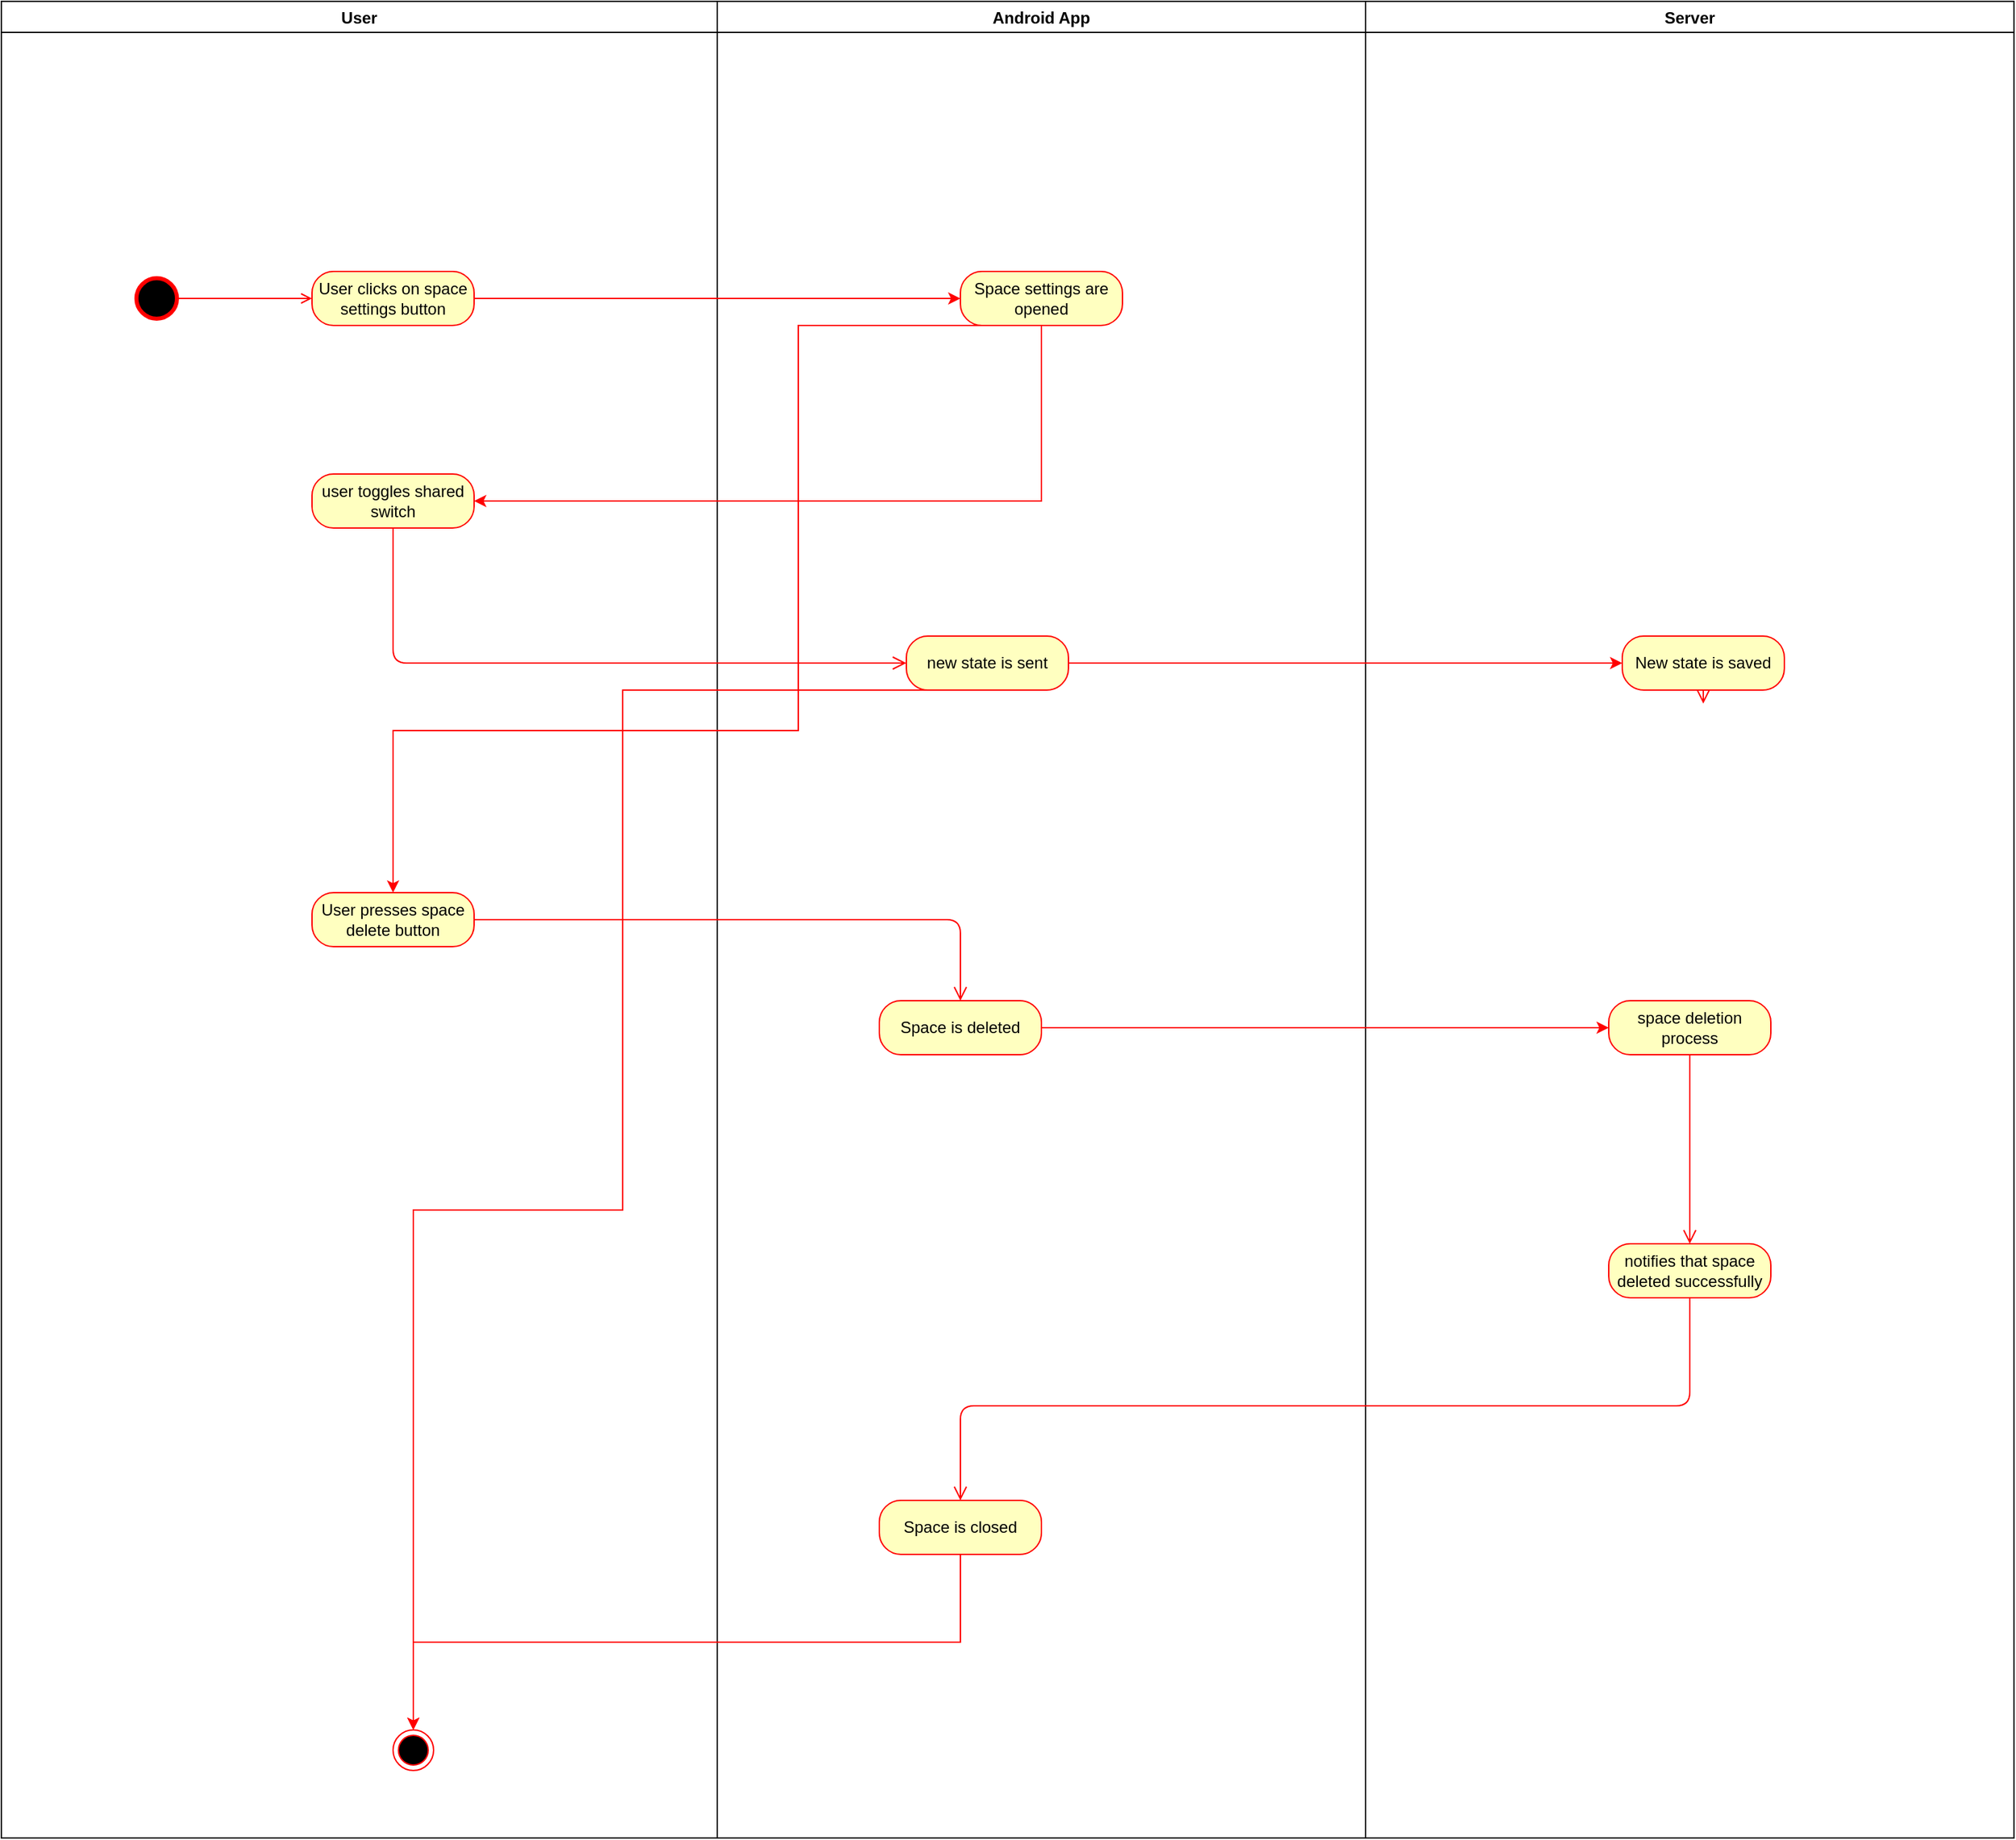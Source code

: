 <mxfile version="13.11.0" type="device"><diagram id="3QNRmEHgP2OkIs6pKnBo" name="Page-1"><mxGraphModel dx="3527" dy="1528" grid="1" gridSize="10" guides="1" tooltips="1" connect="1" arrows="1" fold="1" page="1" pageScale="1" pageWidth="827" pageHeight="1169" math="0" shadow="0"><root><mxCell id="0"/><mxCell id="1" parent="0"/><mxCell id="pj3ZKI6KtCy8o4YQ7QFl-32" value="User" style="swimlane;" parent="1" vertex="1"><mxGeometry x="-130" y="170" width="530" height="1360" as="geometry"/></mxCell><mxCell id="pj3ZKI6KtCy8o4YQ7QFl-34" value="" style="edgeStyle=orthogonalEdgeStyle;rounded=0;orthogonalLoop=1;jettySize=auto;html=1;endArrow=open;endFill=0;strokeColor=#FF0000;entryX=0;entryY=0.5;entryDx=0;entryDy=0;" parent="pj3ZKI6KtCy8o4YQ7QFl-32" source="pj3ZKI6KtCy8o4YQ7QFl-35" target="a9FWzWbBPC8kLNFmKiq6-1" edge="1"><mxGeometry relative="1" as="geometry"><mxPoint x="220" y="220" as="targetPoint"/></mxGeometry></mxCell><mxCell id="pj3ZKI6KtCy8o4YQ7QFl-35" value="" style="ellipse;whiteSpace=wrap;html=1;aspect=fixed;strokeWidth=3;fillColor=#000000;strokeColor=#FF0000;" parent="pj3ZKI6KtCy8o4YQ7QFl-32" vertex="1"><mxGeometry x="100" y="205" width="30" height="30" as="geometry"/></mxCell><mxCell id="pj3ZKI6KtCy8o4YQ7QFl-122" value="" style="ellipse;html=1;shape=endState;fillColor=#000000;strokeColor=#ff0000;" parent="pj3ZKI6KtCy8o4YQ7QFl-32" vertex="1"><mxGeometry x="290" y="1280" width="30" height="30" as="geometry"/></mxCell><mxCell id="a9FWzWbBPC8kLNFmKiq6-1" value="User clicks on space settings button" style="rounded=1;whiteSpace=wrap;html=1;arcSize=40;fontColor=#000000;fillColor=#ffffc0;strokeColor=#ff0000;" vertex="1" parent="pj3ZKI6KtCy8o4YQ7QFl-32"><mxGeometry x="230" y="200" width="120" height="40" as="geometry"/></mxCell><mxCell id="a9FWzWbBPC8kLNFmKiq6-8" value="user toggles shared switch" style="rounded=1;whiteSpace=wrap;html=1;arcSize=40;fontColor=#000000;fillColor=#ffffc0;strokeColor=#ff0000;" vertex="1" parent="pj3ZKI6KtCy8o4YQ7QFl-32"><mxGeometry x="230" y="350" width="120" height="40" as="geometry"/></mxCell><mxCell id="a9FWzWbBPC8kLNFmKiq6-32" value="User presses space delete button" style="rounded=1;whiteSpace=wrap;html=1;arcSize=40;fontColor=#000000;fillColor=#ffffc0;strokeColor=#ff0000;" vertex="1" parent="pj3ZKI6KtCy8o4YQ7QFl-32"><mxGeometry x="230" y="660" width="120" height="40" as="geometry"/></mxCell><mxCell id="pj3ZKI6KtCy8o4YQ7QFl-42" value="Android App" style="swimlane;" parent="1" vertex="1"><mxGeometry x="400" y="170" width="480" height="1360" as="geometry"/></mxCell><mxCell id="a9FWzWbBPC8kLNFmKiq6-3" value="Space settings are opened" style="rounded=1;whiteSpace=wrap;html=1;arcSize=40;fontColor=#000000;fillColor=#ffffc0;strokeColor=#ff0000;" vertex="1" parent="pj3ZKI6KtCy8o4YQ7QFl-42"><mxGeometry x="180" y="200" width="120" height="40" as="geometry"/></mxCell><mxCell id="a9FWzWbBPC8kLNFmKiq6-17" value="Space is deleted" style="rounded=1;whiteSpace=wrap;html=1;arcSize=40;fontColor=#000000;fillColor=#ffffc0;strokeColor=#ff0000;" vertex="1" parent="pj3ZKI6KtCy8o4YQ7QFl-42"><mxGeometry x="120" y="740" width="120" height="40" as="geometry"/></mxCell><mxCell id="a9FWzWbBPC8kLNFmKiq6-19" value="Space is closed" style="rounded=1;whiteSpace=wrap;html=1;arcSize=40;fontColor=#000000;fillColor=#ffffc0;strokeColor=#ff0000;" vertex="1" parent="pj3ZKI6KtCy8o4YQ7QFl-42"><mxGeometry x="120" y="1110" width="120" height="40" as="geometry"/></mxCell><mxCell id="pj3ZKI6KtCy8o4YQ7QFl-62" value="Server" style="swimlane;" parent="1" vertex="1"><mxGeometry x="880" y="170" width="480" height="1360" as="geometry"/></mxCell><mxCell id="a9FWzWbBPC8kLNFmKiq6-13" value="New state is saved" style="rounded=1;whiteSpace=wrap;html=1;arcSize=40;fontColor=#000000;fillColor=#ffffc0;strokeColor=#ff0000;" vertex="1" parent="pj3ZKI6KtCy8o4YQ7QFl-62"><mxGeometry x="190" y="470" width="120" height="40" as="geometry"/></mxCell><mxCell id="a9FWzWbBPC8kLNFmKiq6-14" value="" style="edgeStyle=orthogonalEdgeStyle;html=1;verticalAlign=bottom;endArrow=open;endSize=8;strokeColor=#ff0000;" edge="1" source="a9FWzWbBPC8kLNFmKiq6-13" parent="pj3ZKI6KtCy8o4YQ7QFl-62"><mxGeometry relative="1" as="geometry"><mxPoint x="250" y="520" as="targetPoint"/></mxGeometry></mxCell><mxCell id="a9FWzWbBPC8kLNFmKiq6-15" value="space deletion process" style="rounded=1;whiteSpace=wrap;html=1;arcSize=40;fontColor=#000000;fillColor=#ffffc0;strokeColor=#ff0000;" vertex="1" parent="pj3ZKI6KtCy8o4YQ7QFl-62"><mxGeometry x="180" y="740" width="120" height="40" as="geometry"/></mxCell><mxCell id="a9FWzWbBPC8kLNFmKiq6-16" value="" style="edgeStyle=orthogonalEdgeStyle;html=1;verticalAlign=bottom;endArrow=open;endSize=8;strokeColor=#ff0000;entryX=0.5;entryY=0;entryDx=0;entryDy=0;" edge="1" source="a9FWzWbBPC8kLNFmKiq6-15" parent="pj3ZKI6KtCy8o4YQ7QFl-62" target="a9FWzWbBPC8kLNFmKiq6-26"><mxGeometry relative="1" as="geometry"><mxPoint x="300" y="810" as="targetPoint"/></mxGeometry></mxCell><mxCell id="a9FWzWbBPC8kLNFmKiq6-26" value="notifies that space deleted successfully" style="rounded=1;whiteSpace=wrap;html=1;arcSize=40;fontColor=#000000;fillColor=#ffffc0;strokeColor=#ff0000;" vertex="1" parent="pj3ZKI6KtCy8o4YQ7QFl-62"><mxGeometry x="180" y="920" width="120" height="40" as="geometry"/></mxCell><mxCell id="a9FWzWbBPC8kLNFmKiq6-4" style="edgeStyle=orthogonalEdgeStyle;rounded=0;orthogonalLoop=1;jettySize=auto;html=1;exitX=1;exitY=0.5;exitDx=0;exitDy=0;entryX=0;entryY=0.5;entryDx=0;entryDy=0;fillColor=#f8cecc;strokeColor=#FF0000;" edge="1" parent="1" source="a9FWzWbBPC8kLNFmKiq6-1" target="a9FWzWbBPC8kLNFmKiq6-3"><mxGeometry relative="1" as="geometry"/></mxCell><mxCell id="a9FWzWbBPC8kLNFmKiq6-10" style="edgeStyle=orthogonalEdgeStyle;rounded=0;orthogonalLoop=1;jettySize=auto;html=1;strokeColor=#FF0000;entryX=1;entryY=0.5;entryDx=0;entryDy=0;" edge="1" parent="1" source="a9FWzWbBPC8kLNFmKiq6-3" target="a9FWzWbBPC8kLNFmKiq6-8"><mxGeometry relative="1" as="geometry"><mxPoint x="640" y="540" as="targetPoint"/><Array as="points"><mxPoint x="640" y="540"/></Array></mxGeometry></mxCell><mxCell id="a9FWzWbBPC8kLNFmKiq6-28" style="edgeStyle=orthogonalEdgeStyle;rounded=0;orthogonalLoop=1;jettySize=auto;html=1;exitX=1;exitY=0.5;exitDx=0;exitDy=0;entryX=0;entryY=0.5;entryDx=0;entryDy=0;strokeColor=#FF0000;" edge="1" parent="1" source="a9FWzWbBPC8kLNFmKiq6-11" target="a9FWzWbBPC8kLNFmKiq6-13"><mxGeometry relative="1" as="geometry"/></mxCell><mxCell id="a9FWzWbBPC8kLNFmKiq6-37" style="edgeStyle=orthogonalEdgeStyle;rounded=0;orthogonalLoop=1;jettySize=auto;html=1;exitX=0.5;exitY=1;exitDx=0;exitDy=0;strokeColor=#FF0000;entryX=0.5;entryY=0;entryDx=0;entryDy=0;" edge="1" parent="1" source="a9FWzWbBPC8kLNFmKiq6-11" target="pj3ZKI6KtCy8o4YQ7QFl-122"><mxGeometry relative="1" as="geometry"><mxPoint x="320" y="940" as="targetPoint"/><Array as="points"><mxPoint x="330" y="680"/><mxPoint x="330" y="1065"/><mxPoint x="175" y="1065"/></Array></mxGeometry></mxCell><mxCell id="a9FWzWbBPC8kLNFmKiq6-11" value="new state is sent" style="rounded=1;whiteSpace=wrap;html=1;arcSize=40;fontColor=#000000;fillColor=#ffffc0;strokeColor=#ff0000;" vertex="1" parent="1"><mxGeometry x="540" y="640" width="120" height="40" as="geometry"/></mxCell><mxCell id="a9FWzWbBPC8kLNFmKiq6-9" value="" style="edgeStyle=orthogonalEdgeStyle;html=1;verticalAlign=bottom;endArrow=open;endSize=8;strokeColor=#ff0000;entryX=0;entryY=0.5;entryDx=0;entryDy=0;" edge="1" source="a9FWzWbBPC8kLNFmKiq6-8" parent="1" target="a9FWzWbBPC8kLNFmKiq6-11"><mxGeometry relative="1" as="geometry"><mxPoint x="160" y="620" as="targetPoint"/><Array as="points"><mxPoint x="160" y="660"/></Array></mxGeometry></mxCell><mxCell id="a9FWzWbBPC8kLNFmKiq6-25" style="edgeStyle=orthogonalEdgeStyle;rounded=0;orthogonalLoop=1;jettySize=auto;html=1;strokeColor=#FF0000;" edge="1" parent="1" source="a9FWzWbBPC8kLNFmKiq6-17" target="a9FWzWbBPC8kLNFmKiq6-15"><mxGeometry relative="1" as="geometry"/></mxCell><mxCell id="a9FWzWbBPC8kLNFmKiq6-27" value="" style="edgeStyle=orthogonalEdgeStyle;html=1;verticalAlign=bottom;endArrow=open;endSize=8;strokeColor=#ff0000;entryX=0.5;entryY=0;entryDx=0;entryDy=0;" edge="1" source="a9FWzWbBPC8kLNFmKiq6-26" parent="1" target="a9FWzWbBPC8kLNFmKiq6-19"><mxGeometry relative="1" as="geometry"><mxPoint x="1120" y="1190" as="targetPoint"/><Array as="points"><mxPoint x="1120" y="1210"/><mxPoint x="580" y="1210"/></Array></mxGeometry></mxCell><mxCell id="a9FWzWbBPC8kLNFmKiq6-33" value="" style="edgeStyle=orthogonalEdgeStyle;html=1;verticalAlign=bottom;endArrow=open;endSize=8;strokeColor=#ff0000;entryX=0.5;entryY=0;entryDx=0;entryDy=0;" edge="1" source="a9FWzWbBPC8kLNFmKiq6-32" parent="1" target="a9FWzWbBPC8kLNFmKiq6-17"><mxGeometry relative="1" as="geometry"><mxPoint x="170" y="950" as="targetPoint"/></mxGeometry></mxCell><mxCell id="a9FWzWbBPC8kLNFmKiq6-34" style="edgeStyle=orthogonalEdgeStyle;rounded=0;orthogonalLoop=1;jettySize=auto;html=1;exitX=0.25;exitY=1;exitDx=0;exitDy=0;entryX=0.5;entryY=0;entryDx=0;entryDy=0;strokeColor=#FF0000;" edge="1" parent="1" source="a9FWzWbBPC8kLNFmKiq6-3" target="a9FWzWbBPC8kLNFmKiq6-32"><mxGeometry relative="1" as="geometry"><Array as="points"><mxPoint x="460" y="410"/><mxPoint x="460" y="710"/><mxPoint x="160" y="710"/></Array></mxGeometry></mxCell><mxCell id="a9FWzWbBPC8kLNFmKiq6-36" style="edgeStyle=orthogonalEdgeStyle;rounded=0;orthogonalLoop=1;jettySize=auto;html=1;exitX=0.5;exitY=1;exitDx=0;exitDy=0;strokeColor=#FF0000;" edge="1" parent="1" source="a9FWzWbBPC8kLNFmKiq6-19" target="pj3ZKI6KtCy8o4YQ7QFl-122"><mxGeometry relative="1" as="geometry"/></mxCell></root></mxGraphModel></diagram></mxfile>